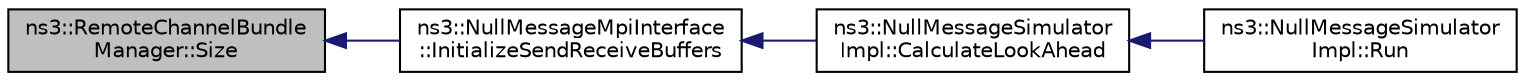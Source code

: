 digraph "ns3::RemoteChannelBundleManager::Size"
{
  edge [fontname="Helvetica",fontsize="10",labelfontname="Helvetica",labelfontsize="10"];
  node [fontname="Helvetica",fontsize="10",shape=record];
  rankdir="LR";
  Node1 [label="ns3::RemoteChannelBundle\lManager::Size",height=0.2,width=0.4,color="black", fillcolor="grey75", style="filled", fontcolor="black"];
  Node1 -> Node2 [dir="back",color="midnightblue",fontsize="10",style="solid"];
  Node2 [label="ns3::NullMessageMpiInterface\l::InitializeSendReceiveBuffers",height=0.2,width=0.4,color="black", fillcolor="white", style="filled",URL="$d0/d9f/classns3_1_1NullMessageMpiInterface.html#ab678abc12a3e689d5eeeaee743b51c11",tooltip="Initialize send and receive buffers. "];
  Node2 -> Node3 [dir="back",color="midnightblue",fontsize="10",style="solid"];
  Node3 [label="ns3::NullMessageSimulator\lImpl::CalculateLookAhead",height=0.2,width=0.4,color="black", fillcolor="white", style="filled",URL="$db/dea/classns3_1_1NullMessageSimulatorImpl.html#af0601d38e69b1e21d89c7cfdc59896c8"];
  Node3 -> Node4 [dir="back",color="midnightblue",fontsize="10",style="solid"];
  Node4 [label="ns3::NullMessageSimulator\lImpl::Run",height=0.2,width=0.4,color="black", fillcolor="white", style="filled",URL="$db/dea/classns3_1_1NullMessageSimulatorImpl.html#ab6919d906d7706a688b4452127860b77"];
}
